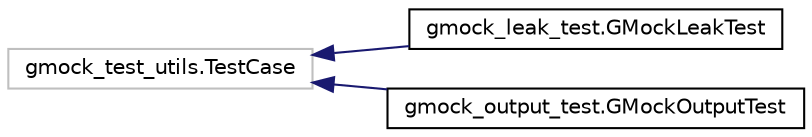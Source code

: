 digraph "Graphical Class Hierarchy"
{
 // LATEX_PDF_SIZE
  edge [fontname="Helvetica",fontsize="10",labelfontname="Helvetica",labelfontsize="10"];
  node [fontname="Helvetica",fontsize="10",shape=record];
  rankdir="LR";
  Node413 [label="gmock_test_utils.TestCase",height=0.2,width=0.4,color="grey75", fillcolor="white", style="filled",tooltip=" "];
  Node413 -> Node0 [dir="back",color="midnightblue",fontsize="10",style="solid",fontname="Helvetica"];
  Node0 [label="gmock_leak_test.GMockLeakTest",height=0.2,width=0.4,color="black", fillcolor="white", style="filled",URL="$classgmock__leak__test_1_1GMockLeakTest.html",tooltip=" "];
  Node413 -> Node415 [dir="back",color="midnightblue",fontsize="10",style="solid",fontname="Helvetica"];
  Node415 [label="gmock_output_test.GMockOutputTest",height=0.2,width=0.4,color="black", fillcolor="white", style="filled",URL="$classgmock__output__test_1_1GMockOutputTest.html",tooltip=" "];
}
